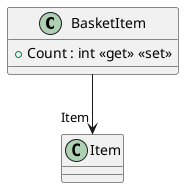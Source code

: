 @startuml
class BasketItem {
    + Count : int <<get>> <<set>>
}
BasketItem --> "Item" Item
@enduml
